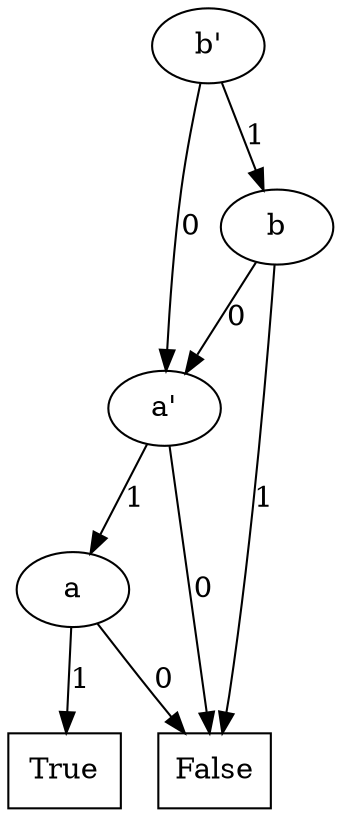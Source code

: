 digraph BDD {
node[shape=oval];
5[label="b'"];
3[label="a'"];
node[shape=rectangle];
0[label=False];
node[shape=oval];

3->0[label=0];
2[label="a"];
node[shape=rectangle];
0[label=False];
node[shape=oval];

2->0[label=0];
node[shape=rectangle];
1[label=True];
node[shape=oval];

2->1[label=1];

3->2[label=1];

5->3[label=0];
4[label="b"];

4->3[label=0];
node[shape=rectangle];
0[label=False];
node[shape=oval];

4->0[label=1];

5->4[label=1];

}
